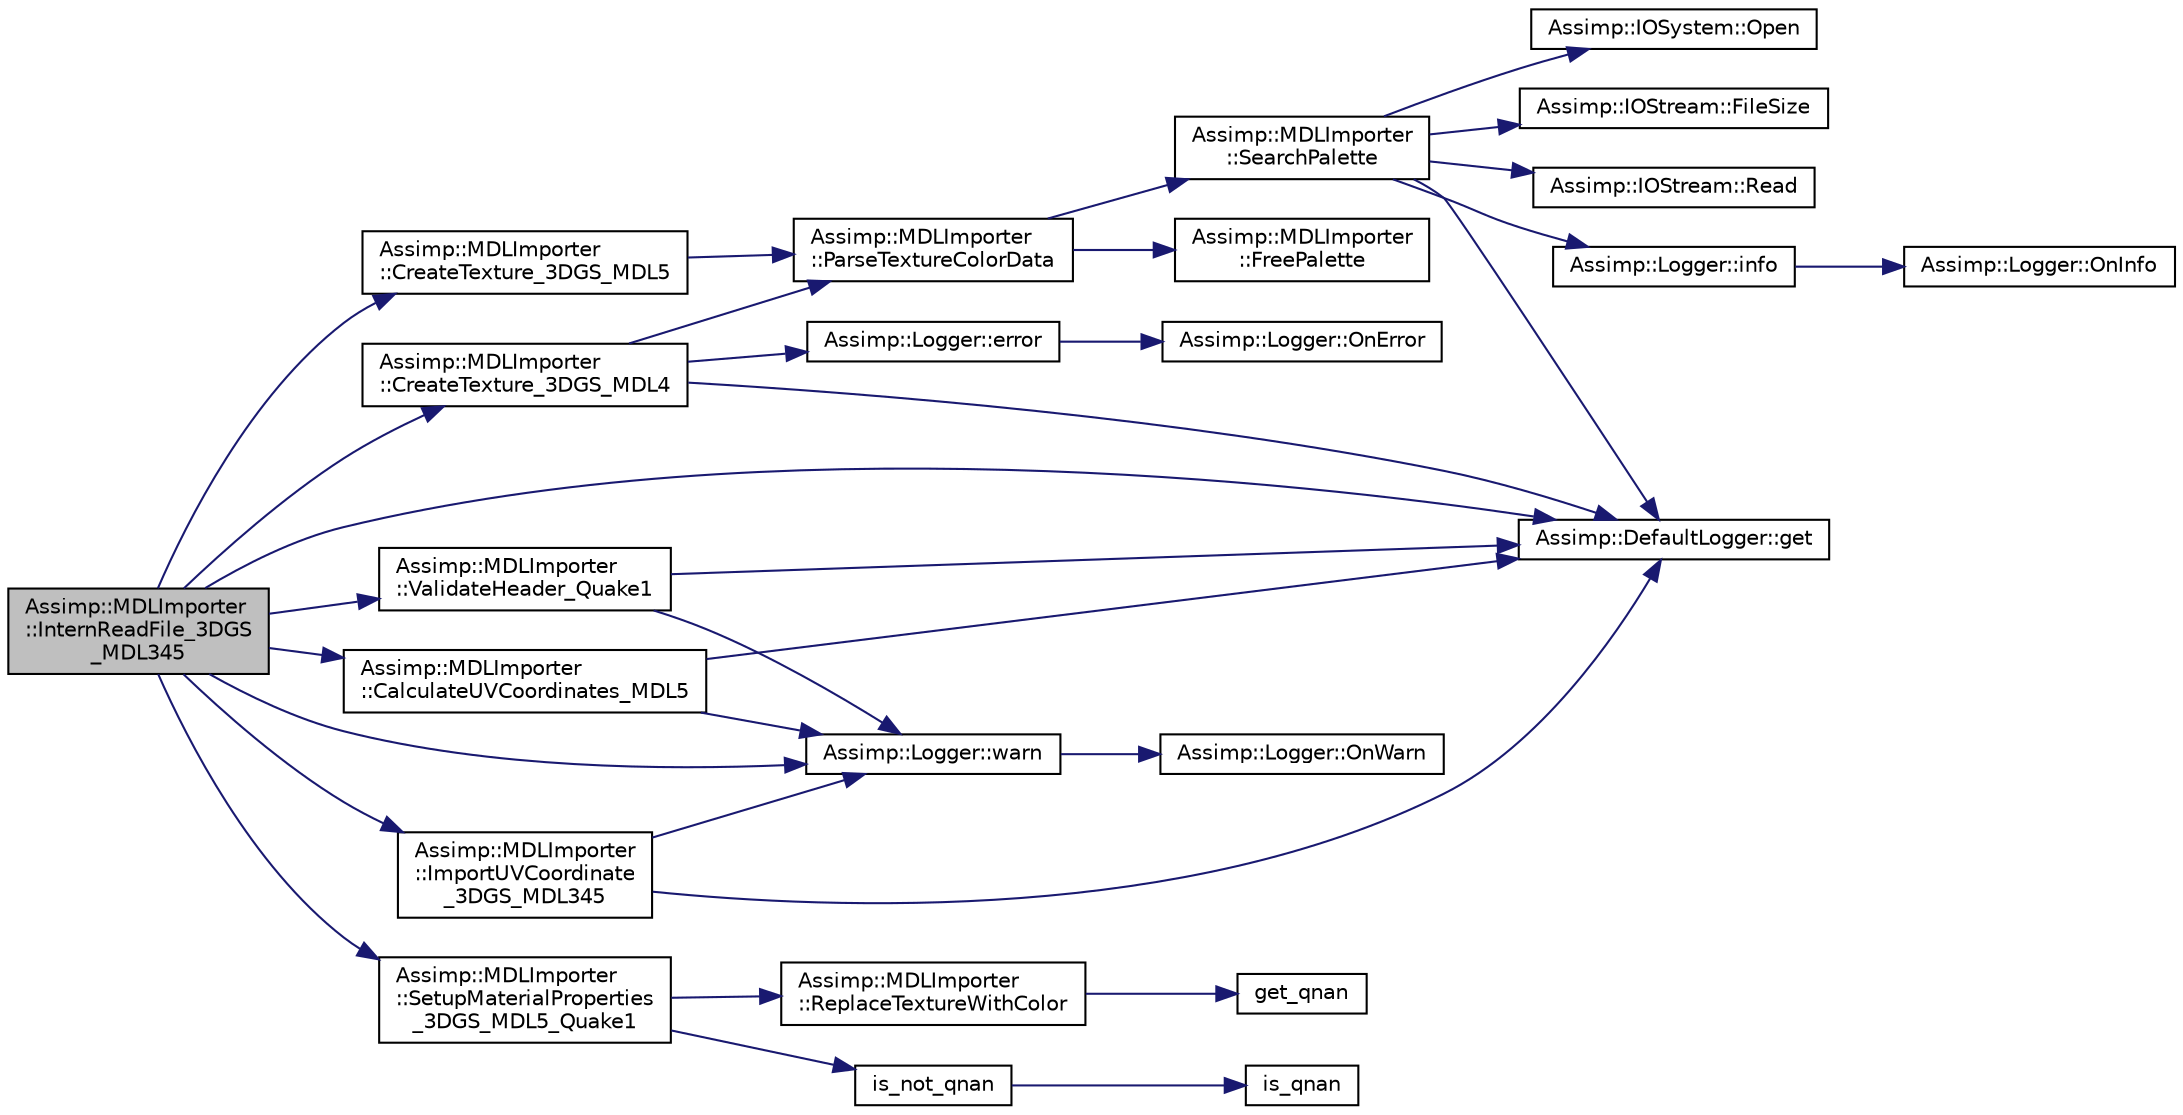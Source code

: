 digraph "Assimp::MDLImporter::InternReadFile_3DGS_MDL345"
{
  edge [fontname="Helvetica",fontsize="10",labelfontname="Helvetica",labelfontsize="10"];
  node [fontname="Helvetica",fontsize="10",shape=record];
  rankdir="LR";
  Node1 [label="Assimp::MDLImporter\l::InternReadFile_3DGS\l_MDL345",height=0.2,width=0.4,color="black", fillcolor="grey75", style="filled", fontcolor="black"];
  Node1 -> Node2 [color="midnightblue",fontsize="10",style="solid",fontname="Helvetica"];
  Node2 [label="Assimp::MDLImporter\l::ValidateHeader_Quake1",height=0.2,width=0.4,color="black", fillcolor="white", style="filled",URL="$class_assimp_1_1_m_d_l_importer.html#a1bbf32ec8ccba826b752f946dad2af5d"];
  Node2 -> Node3 [color="midnightblue",fontsize="10",style="solid",fontname="Helvetica"];
  Node3 [label="Assimp::DefaultLogger::get",height=0.2,width=0.4,color="black", fillcolor="white", style="filled",URL="$class_assimp_1_1_default_logger.html#a093cac26b06553ac774f84769cb0d691",tooltip="Getter for singleton instance. "];
  Node2 -> Node4 [color="midnightblue",fontsize="10",style="solid",fontname="Helvetica"];
  Node4 [label="Assimp::Logger::warn",height=0.2,width=0.4,color="black", fillcolor="white", style="filled",URL="$class_assimp_1_1_logger.html#a32bc5ee4b23df13551b83b925907f1b1",tooltip="Writes a warning message. "];
  Node4 -> Node5 [color="midnightblue",fontsize="10",style="solid",fontname="Helvetica"];
  Node5 [label="Assimp::Logger::OnWarn",height=0.2,width=0.4,color="black", fillcolor="white", style="filled",URL="$class_assimp_1_1_logger.html#ab8066978dd37992f711d75d49cf4607b",tooltip="Called as a request to write a specific warn message. "];
  Node1 -> Node6 [color="midnightblue",fontsize="10",style="solid",fontname="Helvetica"];
  Node6 [label="Assimp::MDLImporter\l::CreateTexture_3DGS_MDL5",height=0.2,width=0.4,color="black", fillcolor="white", style="filled",URL="$class_assimp_1_1_m_d_l_importer.html#a195711d7628a49b0a884dd2c02cc6c04"];
  Node6 -> Node7 [color="midnightblue",fontsize="10",style="solid",fontname="Helvetica"];
  Node7 [label="Assimp::MDLImporter\l::ParseTextureColorData",height=0.2,width=0.4,color="black", fillcolor="white", style="filled",URL="$class_assimp_1_1_m_d_l_importer.html#a29d41f4f7bd504b858b430595a80b708"];
  Node7 -> Node8 [color="midnightblue",fontsize="10",style="solid",fontname="Helvetica"];
  Node8 [label="Assimp::MDLImporter\l::SearchPalette",height=0.2,width=0.4,color="black", fillcolor="white", style="filled",URL="$class_assimp_1_1_m_d_l_importer.html#af8088e0602fc58ad5d93e0d7ea7ed45c"];
  Node8 -> Node9 [color="midnightblue",fontsize="10",style="solid",fontname="Helvetica"];
  Node9 [label="Assimp::IOSystem::Open",height=0.2,width=0.4,color="black", fillcolor="white", style="filled",URL="$class_assimp_1_1_i_o_system.html#ac512ece3b0701de5682553007a4c0816",tooltip="Open a new file with a given path. "];
  Node8 -> Node10 [color="midnightblue",fontsize="10",style="solid",fontname="Helvetica"];
  Node10 [label="Assimp::IOStream::FileSize",height=0.2,width=0.4,color="black", fillcolor="white", style="filled",URL="$class_assimp_1_1_i_o_stream.html#aaa01183d197fb714f28d6c611b6fa058",tooltip="Returns filesize Returns the filesize. "];
  Node8 -> Node11 [color="midnightblue",fontsize="10",style="solid",fontname="Helvetica"];
  Node11 [label="Assimp::IOStream::Read",height=0.2,width=0.4,color="black", fillcolor="white", style="filled",URL="$class_assimp_1_1_i_o_stream.html#ae376f641020989d61863b9c6f55c7abf",tooltip="Read from the file. "];
  Node8 -> Node3 [color="midnightblue",fontsize="10",style="solid",fontname="Helvetica"];
  Node8 -> Node12 [color="midnightblue",fontsize="10",style="solid",fontname="Helvetica"];
  Node12 [label="Assimp::Logger::info",height=0.2,width=0.4,color="black", fillcolor="white", style="filled",URL="$class_assimp_1_1_logger.html#a12b8a125083c47ac0bb6056f00761e52",tooltip="Writes a info message. "];
  Node12 -> Node13 [color="midnightblue",fontsize="10",style="solid",fontname="Helvetica"];
  Node13 [label="Assimp::Logger::OnInfo",height=0.2,width=0.4,color="black", fillcolor="white", style="filled",URL="$class_assimp_1_1_logger.html#aba81c4562ff8db83f06c6b62f2eb7983",tooltip="Called as a request to write a specific info message. "];
  Node7 -> Node14 [color="midnightblue",fontsize="10",style="solid",fontname="Helvetica"];
  Node14 [label="Assimp::MDLImporter\l::FreePalette",height=0.2,width=0.4,color="black", fillcolor="white", style="filled",URL="$class_assimp_1_1_m_d_l_importer.html#ad89156b5a500b4644777f4e1fcc57ed5"];
  Node1 -> Node15 [color="midnightblue",fontsize="10",style="solid",fontname="Helvetica"];
  Node15 [label="Assimp::MDLImporter\l::CreateTexture_3DGS_MDL4",height=0.2,width=0.4,color="black", fillcolor="white", style="filled",URL="$class_assimp_1_1_m_d_l_importer.html#a71308616f6db2964badc31e080ad2e86"];
  Node15 -> Node3 [color="midnightblue",fontsize="10",style="solid",fontname="Helvetica"];
  Node15 -> Node16 [color="midnightblue",fontsize="10",style="solid",fontname="Helvetica"];
  Node16 [label="Assimp::Logger::error",height=0.2,width=0.4,color="black", fillcolor="white", style="filled",URL="$class_assimp_1_1_logger.html#aa8b7c3f56dc4cecfdacc8bb36ba3fac1",tooltip="Writes an error message. "];
  Node16 -> Node17 [color="midnightblue",fontsize="10",style="solid",fontname="Helvetica"];
  Node17 [label="Assimp::Logger::OnError",height=0.2,width=0.4,color="black", fillcolor="white", style="filled",URL="$class_assimp_1_1_logger.html#ae2ea0790aba6125b90af0f2768b0759d",tooltip="Called as a request to write a specific error message. "];
  Node15 -> Node7 [color="midnightblue",fontsize="10",style="solid",fontname="Helvetica"];
  Node1 -> Node18 [color="midnightblue",fontsize="10",style="solid",fontname="Helvetica"];
  Node18 [label="Assimp::MDLImporter\l::SetupMaterialProperties\l_3DGS_MDL5_Quake1",height=0.2,width=0.4,color="black", fillcolor="white", style="filled",URL="$class_assimp_1_1_m_d_l_importer.html#aa5a73aacb5640857d879d43f63ab47c5"];
  Node18 -> Node19 [color="midnightblue",fontsize="10",style="solid",fontname="Helvetica"];
  Node19 [label="Assimp::MDLImporter\l::ReplaceTextureWithColor",height=0.2,width=0.4,color="black", fillcolor="white", style="filled",URL="$class_assimp_1_1_m_d_l_importer.html#af2a06afd91b03e01ecb8131e111bfc44"];
  Node19 -> Node20 [color="midnightblue",fontsize="10",style="solid",fontname="Helvetica"];
  Node20 [label="get_qnan",height=0.2,width=0.4,color="black", fillcolor="white", style="filled",URL="$qnan_8h.html#a34ba4591ca5cac28d3e9a2f0436e7f63",tooltip="Get a fresh qnan. "];
  Node18 -> Node21 [color="midnightblue",fontsize="10",style="solid",fontname="Helvetica"];
  Node21 [label="is_not_qnan",height=0.2,width=0.4,color="black", fillcolor="white", style="filled",URL="$qnan_8h.html#abba616d4ba6ee411f67d5e0a70365cea"];
  Node21 -> Node22 [color="midnightblue",fontsize="10",style="solid",fontname="Helvetica"];
  Node22 [label="is_qnan",height=0.2,width=0.4,color="black", fillcolor="white", style="filled",URL="$qnan_8h.html#aba07171feddf4c9513c2424a630b03a5"];
  Node1 -> Node3 [color="midnightblue",fontsize="10",style="solid",fontname="Helvetica"];
  Node1 -> Node4 [color="midnightblue",fontsize="10",style="solid",fontname="Helvetica"];
  Node1 -> Node23 [color="midnightblue",fontsize="10",style="solid",fontname="Helvetica"];
  Node23 [label="Assimp::MDLImporter\l::ImportUVCoordinate\l_3DGS_MDL345",height=0.2,width=0.4,color="black", fillcolor="white", style="filled",URL="$class_assimp_1_1_m_d_l_importer.html#a3a7ff38627af31051decd3256dee290b"];
  Node23 -> Node3 [color="midnightblue",fontsize="10",style="solid",fontname="Helvetica"];
  Node23 -> Node4 [color="midnightblue",fontsize="10",style="solid",fontname="Helvetica"];
  Node1 -> Node24 [color="midnightblue",fontsize="10",style="solid",fontname="Helvetica"];
  Node24 [label="Assimp::MDLImporter\l::CalculateUVCoordinates_MDL5",height=0.2,width=0.4,color="black", fillcolor="white", style="filled",URL="$class_assimp_1_1_m_d_l_importer.html#a66c4c6fbbcb16fb75f3296fe1f8ae078"];
  Node24 -> Node3 [color="midnightblue",fontsize="10",style="solid",fontname="Helvetica"];
  Node24 -> Node4 [color="midnightblue",fontsize="10",style="solid",fontname="Helvetica"];
}
